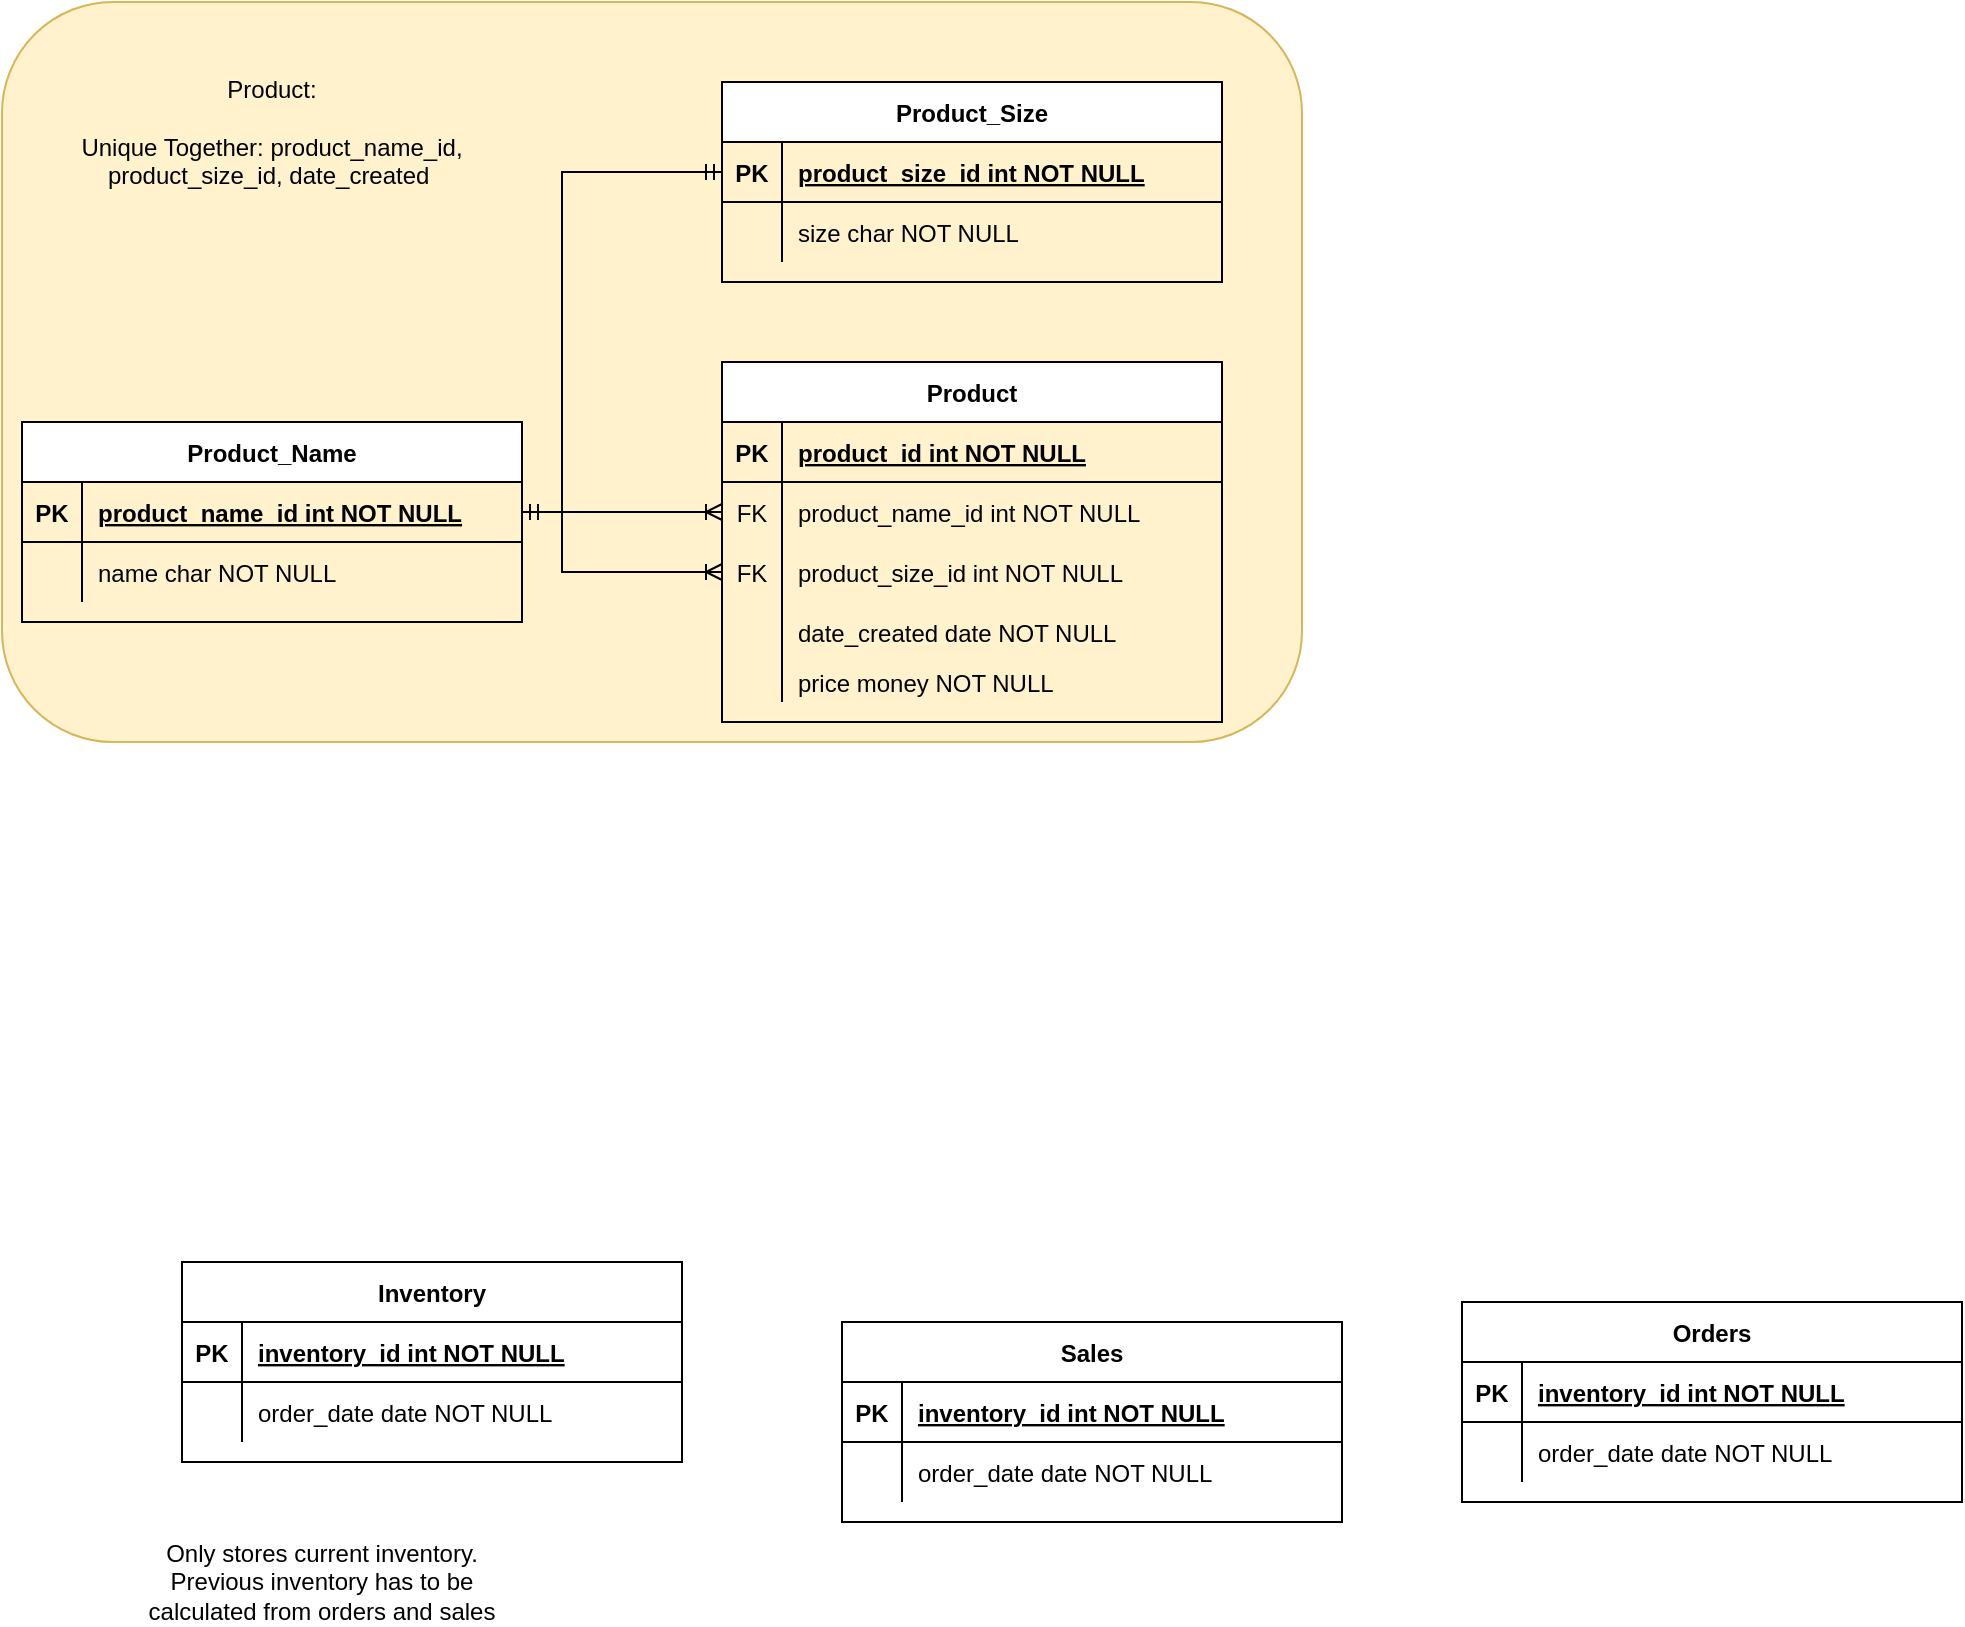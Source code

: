 <mxfile version="14.1.8" type="device"><diagram id="R2lEEEUBdFMjLlhIrx00" name="Page-1"><mxGraphModel dx="790" dy="504" grid="1" gridSize="10" guides="1" tooltips="1" connect="1" arrows="1" fold="1" page="1" pageScale="1" pageWidth="1100" pageHeight="850" math="0" shadow="0" extFonts="Permanent Marker^https://fonts.googleapis.com/css?family=Permanent+Marker"><root><mxCell id="0"/><mxCell id="1" parent="0"/><mxCell id="kFwo4zwj5EBmFMQ-n9vX-68" value="" style="rounded=1;whiteSpace=wrap;html=1;fillColor=#fff2cc;strokeColor=#d6b656;" parent="1" vertex="1"><mxGeometry y="10" width="650" height="370" as="geometry"/></mxCell><mxCell id="GdGXVBlKvw-nTdnuyQde-1" value="Orders" style="shape=table;startSize=30;container=1;collapsible=1;childLayout=tableLayout;fixedRows=1;rowLines=0;fontStyle=1;align=center;resizeLast=1;" parent="1" vertex="1"><mxGeometry x="730" y="660" width="250" height="100" as="geometry"/></mxCell><mxCell id="GdGXVBlKvw-nTdnuyQde-2" value="" style="shape=partialRectangle;collapsible=0;dropTarget=0;pointerEvents=0;fillColor=none;points=[[0,0.5],[1,0.5]];portConstraint=eastwest;top=0;left=0;right=0;bottom=1;" parent="GdGXVBlKvw-nTdnuyQde-1" vertex="1"><mxGeometry y="30" width="250" height="30" as="geometry"/></mxCell><mxCell id="GdGXVBlKvw-nTdnuyQde-3" value="PK" style="shape=partialRectangle;overflow=hidden;connectable=0;fillColor=none;top=0;left=0;bottom=0;right=0;fontStyle=1;" parent="GdGXVBlKvw-nTdnuyQde-2" vertex="1"><mxGeometry width="30" height="30" as="geometry"/></mxCell><mxCell id="GdGXVBlKvw-nTdnuyQde-4" value="inventory_id int NOT NULL " style="shape=partialRectangle;overflow=hidden;connectable=0;fillColor=none;top=0;left=0;bottom=0;right=0;align=left;spacingLeft=6;fontStyle=5;" parent="GdGXVBlKvw-nTdnuyQde-2" vertex="1"><mxGeometry x="30" width="220" height="30" as="geometry"/></mxCell><mxCell id="GdGXVBlKvw-nTdnuyQde-8" value="" style="shape=partialRectangle;collapsible=0;dropTarget=0;pointerEvents=0;fillColor=none;points=[[0,0.5],[1,0.5]];portConstraint=eastwest;top=0;left=0;right=0;bottom=0;" parent="GdGXVBlKvw-nTdnuyQde-1" vertex="1"><mxGeometry y="60" width="250" height="30" as="geometry"/></mxCell><mxCell id="GdGXVBlKvw-nTdnuyQde-9" value="" style="shape=partialRectangle;overflow=hidden;connectable=0;fillColor=none;top=0;left=0;bottom=0;right=0;" parent="GdGXVBlKvw-nTdnuyQde-8" vertex="1"><mxGeometry width="30" height="30" as="geometry"/></mxCell><mxCell id="GdGXVBlKvw-nTdnuyQde-10" value="order_date date NOT NULL" style="shape=partialRectangle;overflow=hidden;connectable=0;fillColor=none;top=0;left=0;bottom=0;right=0;align=left;spacingLeft=6;" parent="GdGXVBlKvw-nTdnuyQde-8" vertex="1"><mxGeometry x="30" width="220" height="30" as="geometry"/></mxCell><mxCell id="kFwo4zwj5EBmFMQ-n9vX-1" value="Inventory" style="shape=table;startSize=30;container=1;collapsible=1;childLayout=tableLayout;fixedRows=1;rowLines=0;fontStyle=1;align=center;resizeLast=1;" parent="1" vertex="1"><mxGeometry x="90" y="640" width="250" height="100" as="geometry"/></mxCell><mxCell id="kFwo4zwj5EBmFMQ-n9vX-2" value="" style="shape=partialRectangle;collapsible=0;dropTarget=0;pointerEvents=0;fillColor=none;points=[[0,0.5],[1,0.5]];portConstraint=eastwest;top=0;left=0;right=0;bottom=1;" parent="kFwo4zwj5EBmFMQ-n9vX-1" vertex="1"><mxGeometry y="30" width="250" height="30" as="geometry"/></mxCell><mxCell id="kFwo4zwj5EBmFMQ-n9vX-3" value="PK" style="shape=partialRectangle;overflow=hidden;connectable=0;fillColor=none;top=0;left=0;bottom=0;right=0;fontStyle=1;" parent="kFwo4zwj5EBmFMQ-n9vX-2" vertex="1"><mxGeometry width="30" height="30" as="geometry"/></mxCell><mxCell id="kFwo4zwj5EBmFMQ-n9vX-4" value="inventory_id int NOT NULL " style="shape=partialRectangle;overflow=hidden;connectable=0;fillColor=none;top=0;left=0;bottom=0;right=0;align=left;spacingLeft=6;fontStyle=5;" parent="kFwo4zwj5EBmFMQ-n9vX-2" vertex="1"><mxGeometry x="30" width="220" height="30" as="geometry"/></mxCell><mxCell id="kFwo4zwj5EBmFMQ-n9vX-5" value="" style="shape=partialRectangle;collapsible=0;dropTarget=0;pointerEvents=0;fillColor=none;points=[[0,0.5],[1,0.5]];portConstraint=eastwest;top=0;left=0;right=0;bottom=0;" parent="kFwo4zwj5EBmFMQ-n9vX-1" vertex="1"><mxGeometry y="60" width="250" height="30" as="geometry"/></mxCell><mxCell id="kFwo4zwj5EBmFMQ-n9vX-6" value="" style="shape=partialRectangle;overflow=hidden;connectable=0;fillColor=none;top=0;left=0;bottom=0;right=0;" parent="kFwo4zwj5EBmFMQ-n9vX-5" vertex="1"><mxGeometry width="30" height="30" as="geometry"/></mxCell><mxCell id="kFwo4zwj5EBmFMQ-n9vX-7" value="order_date date NOT NULL" style="shape=partialRectangle;overflow=hidden;connectable=0;fillColor=none;top=0;left=0;bottom=0;right=0;align=left;spacingLeft=6;" parent="kFwo4zwj5EBmFMQ-n9vX-5" vertex="1"><mxGeometry x="30" width="220" height="30" as="geometry"/></mxCell><mxCell id="kFwo4zwj5EBmFMQ-n9vX-8" value="Sales" style="shape=table;startSize=30;container=1;collapsible=1;childLayout=tableLayout;fixedRows=1;rowLines=0;fontStyle=1;align=center;resizeLast=1;" parent="1" vertex="1"><mxGeometry x="420" y="670" width="250" height="100" as="geometry"/></mxCell><mxCell id="kFwo4zwj5EBmFMQ-n9vX-9" value="" style="shape=partialRectangle;collapsible=0;dropTarget=0;pointerEvents=0;fillColor=none;points=[[0,0.5],[1,0.5]];portConstraint=eastwest;top=0;left=0;right=0;bottom=1;" parent="kFwo4zwj5EBmFMQ-n9vX-8" vertex="1"><mxGeometry y="30" width="250" height="30" as="geometry"/></mxCell><mxCell id="kFwo4zwj5EBmFMQ-n9vX-10" value="PK" style="shape=partialRectangle;overflow=hidden;connectable=0;fillColor=none;top=0;left=0;bottom=0;right=0;fontStyle=1;" parent="kFwo4zwj5EBmFMQ-n9vX-9" vertex="1"><mxGeometry width="30" height="30" as="geometry"/></mxCell><mxCell id="kFwo4zwj5EBmFMQ-n9vX-11" value="inventory_id int NOT NULL " style="shape=partialRectangle;overflow=hidden;connectable=0;fillColor=none;top=0;left=0;bottom=0;right=0;align=left;spacingLeft=6;fontStyle=5;" parent="kFwo4zwj5EBmFMQ-n9vX-9" vertex="1"><mxGeometry x="30" width="220" height="30" as="geometry"/></mxCell><mxCell id="kFwo4zwj5EBmFMQ-n9vX-12" value="" style="shape=partialRectangle;collapsible=0;dropTarget=0;pointerEvents=0;fillColor=none;points=[[0,0.5],[1,0.5]];portConstraint=eastwest;top=0;left=0;right=0;bottom=0;" parent="kFwo4zwj5EBmFMQ-n9vX-8" vertex="1"><mxGeometry y="60" width="250" height="30" as="geometry"/></mxCell><mxCell id="kFwo4zwj5EBmFMQ-n9vX-13" value="" style="shape=partialRectangle;overflow=hidden;connectable=0;fillColor=none;top=0;left=0;bottom=0;right=0;" parent="kFwo4zwj5EBmFMQ-n9vX-12" vertex="1"><mxGeometry width="30" height="30" as="geometry"/></mxCell><mxCell id="kFwo4zwj5EBmFMQ-n9vX-14" value="order_date date NOT NULL" style="shape=partialRectangle;overflow=hidden;connectable=0;fillColor=none;top=0;left=0;bottom=0;right=0;align=left;spacingLeft=6;" parent="kFwo4zwj5EBmFMQ-n9vX-12" vertex="1"><mxGeometry x="30" width="220" height="30" as="geometry"/></mxCell><mxCell id="kFwo4zwj5EBmFMQ-n9vX-15" value="Product" style="shape=table;startSize=30;container=1;collapsible=1;childLayout=tableLayout;fixedRows=1;rowLines=0;fontStyle=1;align=center;resizeLast=1;" parent="1" vertex="1"><mxGeometry x="360" y="190" width="250" height="180" as="geometry"/></mxCell><mxCell id="kFwo4zwj5EBmFMQ-n9vX-16" value="" style="shape=partialRectangle;collapsible=0;dropTarget=0;pointerEvents=0;fillColor=none;points=[[0,0.5],[1,0.5]];portConstraint=eastwest;top=0;left=0;right=0;bottom=1;" parent="kFwo4zwj5EBmFMQ-n9vX-15" vertex="1"><mxGeometry y="30" width="250" height="30" as="geometry"/></mxCell><mxCell id="kFwo4zwj5EBmFMQ-n9vX-17" value="PK" style="shape=partialRectangle;overflow=hidden;connectable=0;fillColor=none;top=0;left=0;bottom=0;right=0;fontStyle=1;" parent="kFwo4zwj5EBmFMQ-n9vX-16" vertex="1"><mxGeometry width="30" height="30" as="geometry"/></mxCell><mxCell id="kFwo4zwj5EBmFMQ-n9vX-18" value="product_id int NOT NULL " style="shape=partialRectangle;overflow=hidden;connectable=0;fillColor=none;top=0;left=0;bottom=0;right=0;align=left;spacingLeft=6;fontStyle=5;" parent="kFwo4zwj5EBmFMQ-n9vX-16" vertex="1"><mxGeometry x="30" width="220" height="30" as="geometry"/></mxCell><mxCell id="kFwo4zwj5EBmFMQ-n9vX-19" value="" style="shape=partialRectangle;collapsible=0;dropTarget=0;pointerEvents=0;fillColor=none;points=[[0,0.5],[1,0.5]];portConstraint=eastwest;top=0;left=0;right=0;bottom=0;" parent="kFwo4zwj5EBmFMQ-n9vX-15" vertex="1"><mxGeometry y="60" width="250" height="30" as="geometry"/></mxCell><mxCell id="kFwo4zwj5EBmFMQ-n9vX-20" value="FK" style="shape=partialRectangle;overflow=hidden;connectable=0;fillColor=none;top=0;left=0;bottom=0;right=0;" parent="kFwo4zwj5EBmFMQ-n9vX-19" vertex="1"><mxGeometry width="30" height="30" as="geometry"/></mxCell><mxCell id="kFwo4zwj5EBmFMQ-n9vX-21" value="product_name_id int NOT NULL" style="shape=partialRectangle;overflow=hidden;connectable=0;fillColor=none;top=0;left=0;bottom=0;right=0;align=left;spacingLeft=6;" parent="kFwo4zwj5EBmFMQ-n9vX-19" vertex="1"><mxGeometry x="30" width="220" height="30" as="geometry"/></mxCell><mxCell id="kFwo4zwj5EBmFMQ-n9vX-34" value="" style="shape=partialRectangle;collapsible=0;dropTarget=0;pointerEvents=0;fillColor=none;points=[[0,0.5],[1,0.5]];portConstraint=eastwest;top=0;left=0;right=0;bottom=0;" parent="kFwo4zwj5EBmFMQ-n9vX-15" vertex="1"><mxGeometry y="90" width="250" height="30" as="geometry"/></mxCell><mxCell id="kFwo4zwj5EBmFMQ-n9vX-35" value="FK" style="shape=partialRectangle;overflow=hidden;connectable=0;fillColor=none;top=0;left=0;bottom=0;right=0;" parent="kFwo4zwj5EBmFMQ-n9vX-34" vertex="1"><mxGeometry width="30" height="30" as="geometry"/></mxCell><mxCell id="kFwo4zwj5EBmFMQ-n9vX-36" value="product_size_id int NOT NULL" style="shape=partialRectangle;overflow=hidden;connectable=0;fillColor=none;top=0;left=0;bottom=0;right=0;align=left;spacingLeft=6;" parent="kFwo4zwj5EBmFMQ-n9vX-34" vertex="1"><mxGeometry x="30" width="220" height="30" as="geometry"/></mxCell><mxCell id="kFwo4zwj5EBmFMQ-n9vX-37" value="" style="shape=partialRectangle;collapsible=0;dropTarget=0;pointerEvents=0;fillColor=none;points=[[0,0.5],[1,0.5]];portConstraint=eastwest;top=0;left=0;right=0;bottom=0;" parent="kFwo4zwj5EBmFMQ-n9vX-15" vertex="1"><mxGeometry y="120" width="250" height="30" as="geometry"/></mxCell><mxCell id="kFwo4zwj5EBmFMQ-n9vX-38" value="" style="shape=partialRectangle;overflow=hidden;connectable=0;fillColor=none;top=0;left=0;bottom=0;right=0;" parent="kFwo4zwj5EBmFMQ-n9vX-37" vertex="1"><mxGeometry width="30" height="30" as="geometry"/></mxCell><mxCell id="kFwo4zwj5EBmFMQ-n9vX-39" value="date_created date NOT NULL" style="shape=partialRectangle;overflow=hidden;connectable=0;fillColor=none;top=0;left=0;bottom=0;right=0;align=left;spacingLeft=6;" parent="kFwo4zwj5EBmFMQ-n9vX-37" vertex="1"><mxGeometry x="30" width="220" height="30" as="geometry"/></mxCell><mxCell id="kFwo4zwj5EBmFMQ-n9vX-40" value="" style="shape=partialRectangle;collapsible=0;dropTarget=0;pointerEvents=0;fillColor=none;points=[[0,0.5],[1,0.5]];portConstraint=eastwest;top=0;left=0;right=0;bottom=0;" parent="kFwo4zwj5EBmFMQ-n9vX-15" vertex="1"><mxGeometry y="150" width="250" height="20" as="geometry"/></mxCell><mxCell id="kFwo4zwj5EBmFMQ-n9vX-41" value="" style="shape=partialRectangle;overflow=hidden;connectable=0;fillColor=none;top=0;left=0;bottom=0;right=0;" parent="kFwo4zwj5EBmFMQ-n9vX-40" vertex="1"><mxGeometry width="30" height="20" as="geometry"/></mxCell><mxCell id="kFwo4zwj5EBmFMQ-n9vX-42" value="price money NOT NULL" style="shape=partialRectangle;overflow=hidden;connectable=0;fillColor=none;top=0;left=0;bottom=0;right=0;align=left;spacingLeft=6;" parent="kFwo4zwj5EBmFMQ-n9vX-40" vertex="1"><mxGeometry x="30" width="220" height="20" as="geometry"/></mxCell><mxCell id="kFwo4zwj5EBmFMQ-n9vX-22" value="Only stores current inventory. Previous inventory has to be calculated from orders and sales" style="text;html=1;strokeColor=none;fillColor=none;align=center;verticalAlign=middle;whiteSpace=wrap;rounded=0;" parent="1" vertex="1"><mxGeometry x="70" y="780" width="180" height="40" as="geometry"/></mxCell><mxCell id="kFwo4zwj5EBmFMQ-n9vX-43" value="Product:&lt;br&gt;&lt;br&gt;Unique Together:&amp;nbsp;&lt;span style=&quot;text-align: left&quot;&gt;product_name_id&lt;/span&gt;, product_size_id, date_created&amp;nbsp;" style="text;html=1;strokeColor=none;fillColor=none;align=center;verticalAlign=middle;whiteSpace=wrap;rounded=0;" parent="1" vertex="1"><mxGeometry x="30" y="40" width="210" height="70" as="geometry"/></mxCell><mxCell id="kFwo4zwj5EBmFMQ-n9vX-45" value="Product_Name" style="shape=table;startSize=30;container=1;collapsible=1;childLayout=tableLayout;fixedRows=1;rowLines=0;fontStyle=1;align=center;resizeLast=1;" parent="1" vertex="1"><mxGeometry x="10" y="220" width="250" height="100" as="geometry"/></mxCell><mxCell id="kFwo4zwj5EBmFMQ-n9vX-46" value="" style="shape=partialRectangle;collapsible=0;dropTarget=0;pointerEvents=0;fillColor=none;points=[[0,0.5],[1,0.5]];portConstraint=eastwest;top=0;left=0;right=0;bottom=1;" parent="kFwo4zwj5EBmFMQ-n9vX-45" vertex="1"><mxGeometry y="30" width="250" height="30" as="geometry"/></mxCell><mxCell id="kFwo4zwj5EBmFMQ-n9vX-47" value="PK" style="shape=partialRectangle;overflow=hidden;connectable=0;fillColor=none;top=0;left=0;bottom=0;right=0;fontStyle=1;" parent="kFwo4zwj5EBmFMQ-n9vX-46" vertex="1"><mxGeometry width="30" height="30" as="geometry"/></mxCell><mxCell id="kFwo4zwj5EBmFMQ-n9vX-48" value="product_name_id int NOT NULL" style="shape=partialRectangle;overflow=hidden;connectable=0;fillColor=none;top=0;left=0;bottom=0;right=0;align=left;spacingLeft=6;fontStyle=5;" parent="kFwo4zwj5EBmFMQ-n9vX-46" vertex="1"><mxGeometry x="30" width="220" height="30" as="geometry"/></mxCell><mxCell id="kFwo4zwj5EBmFMQ-n9vX-49" value="" style="shape=partialRectangle;collapsible=0;dropTarget=0;pointerEvents=0;fillColor=none;points=[[0,0.5],[1,0.5]];portConstraint=eastwest;top=0;left=0;right=0;bottom=0;" parent="kFwo4zwj5EBmFMQ-n9vX-45" vertex="1"><mxGeometry y="60" width="250" height="30" as="geometry"/></mxCell><mxCell id="kFwo4zwj5EBmFMQ-n9vX-50" value="" style="shape=partialRectangle;overflow=hidden;connectable=0;fillColor=none;top=0;left=0;bottom=0;right=0;" parent="kFwo4zwj5EBmFMQ-n9vX-49" vertex="1"><mxGeometry width="30" height="30" as="geometry"/></mxCell><mxCell id="kFwo4zwj5EBmFMQ-n9vX-51" value="name char NOT NULL" style="shape=partialRectangle;overflow=hidden;connectable=0;fillColor=none;top=0;left=0;bottom=0;right=0;align=left;spacingLeft=6;" parent="kFwo4zwj5EBmFMQ-n9vX-49" vertex="1"><mxGeometry x="30" width="220" height="30" as="geometry"/></mxCell><mxCell id="kFwo4zwj5EBmFMQ-n9vX-52" style="edgeStyle=orthogonalEdgeStyle;rounded=0;orthogonalLoop=1;jettySize=auto;html=1;exitX=1;exitY=0.5;exitDx=0;exitDy=0;endArrow=ERoneToMany;endFill=0;startArrow=ERmandOne;startFill=0;entryX=0;entryY=0.5;entryDx=0;entryDy=0;" parent="1" source="kFwo4zwj5EBmFMQ-n9vX-46" target="kFwo4zwj5EBmFMQ-n9vX-19" edge="1"><mxGeometry relative="1" as="geometry"/></mxCell><mxCell id="kFwo4zwj5EBmFMQ-n9vX-54" value="Product_Size" style="shape=table;startSize=30;container=1;collapsible=1;childLayout=tableLayout;fixedRows=1;rowLines=0;fontStyle=1;align=center;resizeLast=1;" parent="1" vertex="1"><mxGeometry x="360" y="50" width="250" height="100" as="geometry"/></mxCell><mxCell id="kFwo4zwj5EBmFMQ-n9vX-55" value="" style="shape=partialRectangle;collapsible=0;dropTarget=0;pointerEvents=0;fillColor=none;points=[[0,0.5],[1,0.5]];portConstraint=eastwest;top=0;left=0;right=0;bottom=1;" parent="kFwo4zwj5EBmFMQ-n9vX-54" vertex="1"><mxGeometry y="30" width="250" height="30" as="geometry"/></mxCell><mxCell id="kFwo4zwj5EBmFMQ-n9vX-56" value="PK" style="shape=partialRectangle;overflow=hidden;connectable=0;fillColor=none;top=0;left=0;bottom=0;right=0;fontStyle=1;" parent="kFwo4zwj5EBmFMQ-n9vX-55" vertex="1"><mxGeometry width="30" height="30" as="geometry"/></mxCell><mxCell id="kFwo4zwj5EBmFMQ-n9vX-57" value="product_size_id int NOT NULL" style="shape=partialRectangle;overflow=hidden;connectable=0;fillColor=none;top=0;left=0;bottom=0;right=0;align=left;spacingLeft=6;fontStyle=5;" parent="kFwo4zwj5EBmFMQ-n9vX-55" vertex="1"><mxGeometry x="30" width="220" height="30" as="geometry"/></mxCell><mxCell id="kFwo4zwj5EBmFMQ-n9vX-58" value="" style="shape=partialRectangle;collapsible=0;dropTarget=0;pointerEvents=0;fillColor=none;points=[[0,0.5],[1,0.5]];portConstraint=eastwest;top=0;left=0;right=0;bottom=0;" parent="kFwo4zwj5EBmFMQ-n9vX-54" vertex="1"><mxGeometry y="60" width="250" height="30" as="geometry"/></mxCell><mxCell id="kFwo4zwj5EBmFMQ-n9vX-59" value="" style="shape=partialRectangle;overflow=hidden;connectable=0;fillColor=none;top=0;left=0;bottom=0;right=0;" parent="kFwo4zwj5EBmFMQ-n9vX-58" vertex="1"><mxGeometry width="30" height="30" as="geometry"/></mxCell><mxCell id="kFwo4zwj5EBmFMQ-n9vX-60" value="size char NOT NULL" style="shape=partialRectangle;overflow=hidden;connectable=0;fillColor=none;top=0;left=0;bottom=0;right=0;align=left;spacingLeft=6;" parent="kFwo4zwj5EBmFMQ-n9vX-58" vertex="1"><mxGeometry x="30" width="220" height="30" as="geometry"/></mxCell><mxCell id="kFwo4zwj5EBmFMQ-n9vX-61" style="edgeStyle=orthogonalEdgeStyle;rounded=0;orthogonalLoop=1;jettySize=auto;html=1;exitX=0;exitY=0.5;exitDx=0;exitDy=0;endArrow=ERoneToMany;endFill=0;startArrow=ERmandOne;startFill=0;entryX=0;entryY=0.5;entryDx=0;entryDy=0;" parent="1" source="kFwo4zwj5EBmFMQ-n9vX-55" target="kFwo4zwj5EBmFMQ-n9vX-34" edge="1"><mxGeometry relative="1" as="geometry"><mxPoint x="270" y="110" as="sourcePoint"/><mxPoint x="330" y="125" as="targetPoint"/><Array as="points"><mxPoint x="280" y="95"/><mxPoint x="280" y="295"/></Array></mxGeometry></mxCell></root></mxGraphModel></diagram></mxfile>